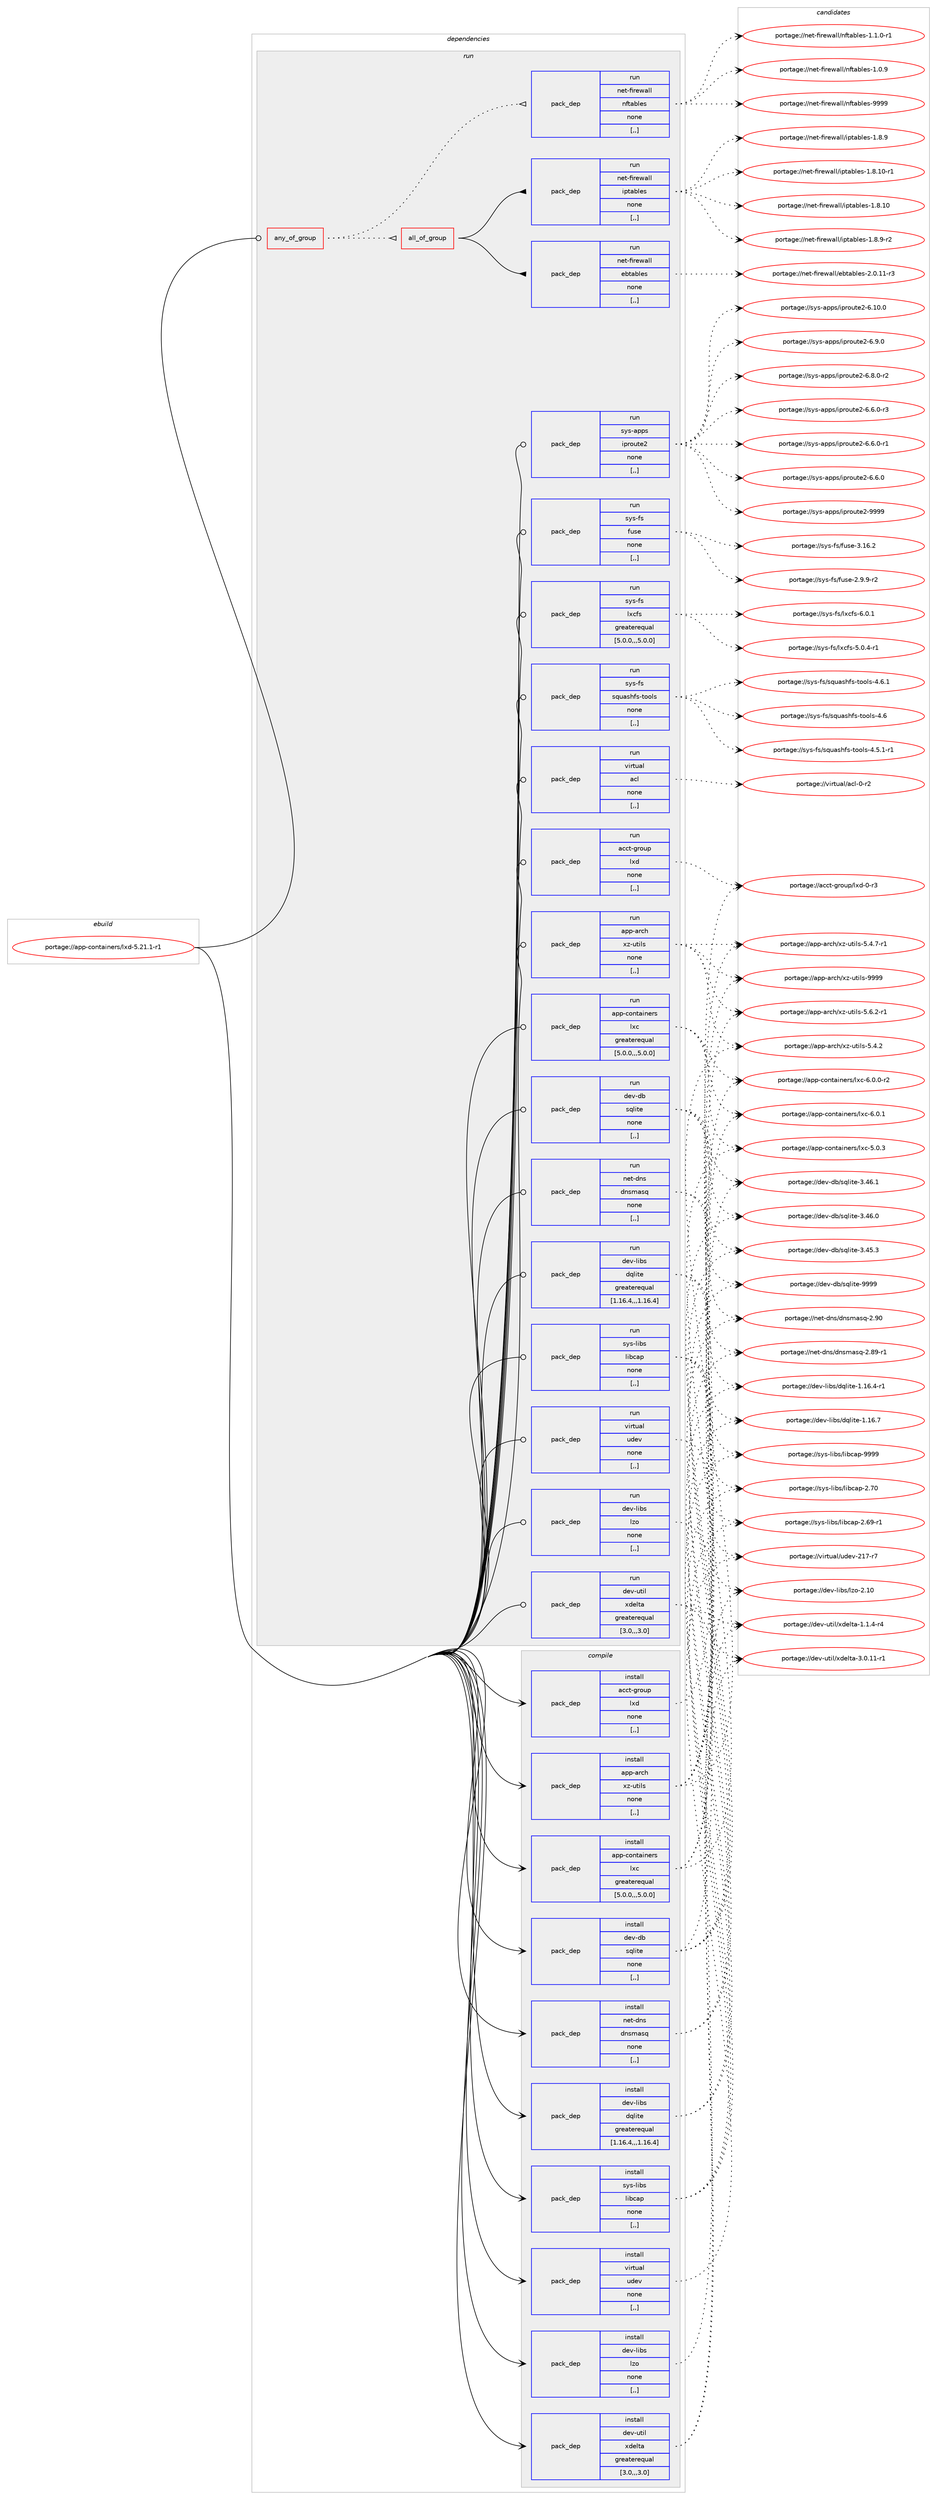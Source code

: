 digraph prolog {

# *************
# Graph options
# *************

newrank=true;
concentrate=true;
compound=true;
graph [rankdir=LR,fontname=Helvetica,fontsize=10,ranksep=1.5];#, ranksep=2.5, nodesep=0.2];
edge  [arrowhead=vee];
node  [fontname=Helvetica,fontsize=10];

# **********
# The ebuild
# **********

subgraph cluster_leftcol {
color=gray;
label=<<i>ebuild</i>>;
id [label="portage://app-containers/lxd-5.21.1-r1", color=red, width=4, href="../app-containers/lxd-5.21.1-r1.svg"];
}

# ****************
# The dependencies
# ****************

subgraph cluster_midcol {
color=gray;
label=<<i>dependencies</i>>;
subgraph cluster_compile {
fillcolor="#eeeeee";
style=filled;
label=<<i>compile</i>>;
subgraph pack368832 {
dependency505528 [label=<<TABLE BORDER="0" CELLBORDER="1" CELLSPACING="0" CELLPADDING="4" WIDTH="220"><TR><TD ROWSPAN="6" CELLPADDING="30">pack_dep</TD></TR><TR><TD WIDTH="110">install</TD></TR><TR><TD>acct-group</TD></TR><TR><TD>lxd</TD></TR><TR><TD>none</TD></TR><TR><TD>[,,]</TD></TR></TABLE>>, shape=none, color=blue];
}
id:e -> dependency505528:w [weight=20,style="solid",arrowhead="vee"];
subgraph pack368833 {
dependency505529 [label=<<TABLE BORDER="0" CELLBORDER="1" CELLSPACING="0" CELLPADDING="4" WIDTH="220"><TR><TD ROWSPAN="6" CELLPADDING="30">pack_dep</TD></TR><TR><TD WIDTH="110">install</TD></TR><TR><TD>app-arch</TD></TR><TR><TD>xz-utils</TD></TR><TR><TD>none</TD></TR><TR><TD>[,,]</TD></TR></TABLE>>, shape=none, color=blue];
}
id:e -> dependency505529:w [weight=20,style="solid",arrowhead="vee"];
subgraph pack368834 {
dependency505530 [label=<<TABLE BORDER="0" CELLBORDER="1" CELLSPACING="0" CELLPADDING="4" WIDTH="220"><TR><TD ROWSPAN="6" CELLPADDING="30">pack_dep</TD></TR><TR><TD WIDTH="110">install</TD></TR><TR><TD>app-containers</TD></TR><TR><TD>lxc</TD></TR><TR><TD>greaterequal</TD></TR><TR><TD>[5.0.0,,,5.0.0]</TD></TR></TABLE>>, shape=none, color=blue];
}
id:e -> dependency505530:w [weight=20,style="solid",arrowhead="vee"];
subgraph pack368835 {
dependency505531 [label=<<TABLE BORDER="0" CELLBORDER="1" CELLSPACING="0" CELLPADDING="4" WIDTH="220"><TR><TD ROWSPAN="6" CELLPADDING="30">pack_dep</TD></TR><TR><TD WIDTH="110">install</TD></TR><TR><TD>dev-db</TD></TR><TR><TD>sqlite</TD></TR><TR><TD>none</TD></TR><TR><TD>[,,]</TD></TR></TABLE>>, shape=none, color=blue];
}
id:e -> dependency505531:w [weight=20,style="solid",arrowhead="vee"];
subgraph pack368836 {
dependency505532 [label=<<TABLE BORDER="0" CELLBORDER="1" CELLSPACING="0" CELLPADDING="4" WIDTH="220"><TR><TD ROWSPAN="6" CELLPADDING="30">pack_dep</TD></TR><TR><TD WIDTH="110">install</TD></TR><TR><TD>dev-libs</TD></TR><TR><TD>dqlite</TD></TR><TR><TD>greaterequal</TD></TR><TR><TD>[1.16.4,,,1.16.4]</TD></TR></TABLE>>, shape=none, color=blue];
}
id:e -> dependency505532:w [weight=20,style="solid",arrowhead="vee"];
subgraph pack368837 {
dependency505533 [label=<<TABLE BORDER="0" CELLBORDER="1" CELLSPACING="0" CELLPADDING="4" WIDTH="220"><TR><TD ROWSPAN="6" CELLPADDING="30">pack_dep</TD></TR><TR><TD WIDTH="110">install</TD></TR><TR><TD>dev-libs</TD></TR><TR><TD>lzo</TD></TR><TR><TD>none</TD></TR><TR><TD>[,,]</TD></TR></TABLE>>, shape=none, color=blue];
}
id:e -> dependency505533:w [weight=20,style="solid",arrowhead="vee"];
subgraph pack368838 {
dependency505534 [label=<<TABLE BORDER="0" CELLBORDER="1" CELLSPACING="0" CELLPADDING="4" WIDTH="220"><TR><TD ROWSPAN="6" CELLPADDING="30">pack_dep</TD></TR><TR><TD WIDTH="110">install</TD></TR><TR><TD>dev-util</TD></TR><TR><TD>xdelta</TD></TR><TR><TD>greaterequal</TD></TR><TR><TD>[3.0,,,3.0]</TD></TR></TABLE>>, shape=none, color=blue];
}
id:e -> dependency505534:w [weight=20,style="solid",arrowhead="vee"];
subgraph pack368839 {
dependency505535 [label=<<TABLE BORDER="0" CELLBORDER="1" CELLSPACING="0" CELLPADDING="4" WIDTH="220"><TR><TD ROWSPAN="6" CELLPADDING="30">pack_dep</TD></TR><TR><TD WIDTH="110">install</TD></TR><TR><TD>net-dns</TD></TR><TR><TD>dnsmasq</TD></TR><TR><TD>none</TD></TR><TR><TD>[,,]</TD></TR></TABLE>>, shape=none, color=blue];
}
id:e -> dependency505535:w [weight=20,style="solid",arrowhead="vee"];
subgraph pack368840 {
dependency505536 [label=<<TABLE BORDER="0" CELLBORDER="1" CELLSPACING="0" CELLPADDING="4" WIDTH="220"><TR><TD ROWSPAN="6" CELLPADDING="30">pack_dep</TD></TR><TR><TD WIDTH="110">install</TD></TR><TR><TD>sys-libs</TD></TR><TR><TD>libcap</TD></TR><TR><TD>none</TD></TR><TR><TD>[,,]</TD></TR></TABLE>>, shape=none, color=blue];
}
id:e -> dependency505536:w [weight=20,style="solid",arrowhead="vee"];
subgraph pack368841 {
dependency505537 [label=<<TABLE BORDER="0" CELLBORDER="1" CELLSPACING="0" CELLPADDING="4" WIDTH="220"><TR><TD ROWSPAN="6" CELLPADDING="30">pack_dep</TD></TR><TR><TD WIDTH="110">install</TD></TR><TR><TD>virtual</TD></TR><TR><TD>udev</TD></TR><TR><TD>none</TD></TR><TR><TD>[,,]</TD></TR></TABLE>>, shape=none, color=blue];
}
id:e -> dependency505537:w [weight=20,style="solid",arrowhead="vee"];
}
subgraph cluster_compileandrun {
fillcolor="#eeeeee";
style=filled;
label=<<i>compile and run</i>>;
}
subgraph cluster_run {
fillcolor="#eeeeee";
style=filled;
label=<<i>run</i>>;
subgraph any3434 {
dependency505538 [label=<<TABLE BORDER="0" CELLBORDER="1" CELLSPACING="0" CELLPADDING="4"><TR><TD CELLPADDING="10">any_of_group</TD></TR></TABLE>>, shape=none, color=red];subgraph pack368842 {
dependency505539 [label=<<TABLE BORDER="0" CELLBORDER="1" CELLSPACING="0" CELLPADDING="4" WIDTH="220"><TR><TD ROWSPAN="6" CELLPADDING="30">pack_dep</TD></TR><TR><TD WIDTH="110">run</TD></TR><TR><TD>net-firewall</TD></TR><TR><TD>nftables</TD></TR><TR><TD>none</TD></TR><TR><TD>[,,]</TD></TR></TABLE>>, shape=none, color=blue];
}
dependency505538:e -> dependency505539:w [weight=20,style="dotted",arrowhead="oinv"];
subgraph all234 {
dependency505540 [label=<<TABLE BORDER="0" CELLBORDER="1" CELLSPACING="0" CELLPADDING="4"><TR><TD CELLPADDING="10">all_of_group</TD></TR></TABLE>>, shape=none, color=red];subgraph pack368843 {
dependency505541 [label=<<TABLE BORDER="0" CELLBORDER="1" CELLSPACING="0" CELLPADDING="4" WIDTH="220"><TR><TD ROWSPAN="6" CELLPADDING="30">pack_dep</TD></TR><TR><TD WIDTH="110">run</TD></TR><TR><TD>net-firewall</TD></TR><TR><TD>ebtables</TD></TR><TR><TD>none</TD></TR><TR><TD>[,,]</TD></TR></TABLE>>, shape=none, color=blue];
}
dependency505540:e -> dependency505541:w [weight=20,style="solid",arrowhead="inv"];
subgraph pack368844 {
dependency505542 [label=<<TABLE BORDER="0" CELLBORDER="1" CELLSPACING="0" CELLPADDING="4" WIDTH="220"><TR><TD ROWSPAN="6" CELLPADDING="30">pack_dep</TD></TR><TR><TD WIDTH="110">run</TD></TR><TR><TD>net-firewall</TD></TR><TR><TD>iptables</TD></TR><TR><TD>none</TD></TR><TR><TD>[,,]</TD></TR></TABLE>>, shape=none, color=blue];
}
dependency505540:e -> dependency505542:w [weight=20,style="solid",arrowhead="inv"];
}
dependency505538:e -> dependency505540:w [weight=20,style="dotted",arrowhead="oinv"];
}
id:e -> dependency505538:w [weight=20,style="solid",arrowhead="odot"];
subgraph pack368845 {
dependency505543 [label=<<TABLE BORDER="0" CELLBORDER="1" CELLSPACING="0" CELLPADDING="4" WIDTH="220"><TR><TD ROWSPAN="6" CELLPADDING="30">pack_dep</TD></TR><TR><TD WIDTH="110">run</TD></TR><TR><TD>acct-group</TD></TR><TR><TD>lxd</TD></TR><TR><TD>none</TD></TR><TR><TD>[,,]</TD></TR></TABLE>>, shape=none, color=blue];
}
id:e -> dependency505543:w [weight=20,style="solid",arrowhead="odot"];
subgraph pack368846 {
dependency505544 [label=<<TABLE BORDER="0" CELLBORDER="1" CELLSPACING="0" CELLPADDING="4" WIDTH="220"><TR><TD ROWSPAN="6" CELLPADDING="30">pack_dep</TD></TR><TR><TD WIDTH="110">run</TD></TR><TR><TD>app-arch</TD></TR><TR><TD>xz-utils</TD></TR><TR><TD>none</TD></TR><TR><TD>[,,]</TD></TR></TABLE>>, shape=none, color=blue];
}
id:e -> dependency505544:w [weight=20,style="solid",arrowhead="odot"];
subgraph pack368847 {
dependency505545 [label=<<TABLE BORDER="0" CELLBORDER="1" CELLSPACING="0" CELLPADDING="4" WIDTH="220"><TR><TD ROWSPAN="6" CELLPADDING="30">pack_dep</TD></TR><TR><TD WIDTH="110">run</TD></TR><TR><TD>app-containers</TD></TR><TR><TD>lxc</TD></TR><TR><TD>greaterequal</TD></TR><TR><TD>[5.0.0,,,5.0.0]</TD></TR></TABLE>>, shape=none, color=blue];
}
id:e -> dependency505545:w [weight=20,style="solid",arrowhead="odot"];
subgraph pack368848 {
dependency505546 [label=<<TABLE BORDER="0" CELLBORDER="1" CELLSPACING="0" CELLPADDING="4" WIDTH="220"><TR><TD ROWSPAN="6" CELLPADDING="30">pack_dep</TD></TR><TR><TD WIDTH="110">run</TD></TR><TR><TD>dev-db</TD></TR><TR><TD>sqlite</TD></TR><TR><TD>none</TD></TR><TR><TD>[,,]</TD></TR></TABLE>>, shape=none, color=blue];
}
id:e -> dependency505546:w [weight=20,style="solid",arrowhead="odot"];
subgraph pack368849 {
dependency505547 [label=<<TABLE BORDER="0" CELLBORDER="1" CELLSPACING="0" CELLPADDING="4" WIDTH="220"><TR><TD ROWSPAN="6" CELLPADDING="30">pack_dep</TD></TR><TR><TD WIDTH="110">run</TD></TR><TR><TD>dev-libs</TD></TR><TR><TD>dqlite</TD></TR><TR><TD>greaterequal</TD></TR><TR><TD>[1.16.4,,,1.16.4]</TD></TR></TABLE>>, shape=none, color=blue];
}
id:e -> dependency505547:w [weight=20,style="solid",arrowhead="odot"];
subgraph pack368850 {
dependency505548 [label=<<TABLE BORDER="0" CELLBORDER="1" CELLSPACING="0" CELLPADDING="4" WIDTH="220"><TR><TD ROWSPAN="6" CELLPADDING="30">pack_dep</TD></TR><TR><TD WIDTH="110">run</TD></TR><TR><TD>dev-libs</TD></TR><TR><TD>lzo</TD></TR><TR><TD>none</TD></TR><TR><TD>[,,]</TD></TR></TABLE>>, shape=none, color=blue];
}
id:e -> dependency505548:w [weight=20,style="solid",arrowhead="odot"];
subgraph pack368851 {
dependency505549 [label=<<TABLE BORDER="0" CELLBORDER="1" CELLSPACING="0" CELLPADDING="4" WIDTH="220"><TR><TD ROWSPAN="6" CELLPADDING="30">pack_dep</TD></TR><TR><TD WIDTH="110">run</TD></TR><TR><TD>dev-util</TD></TR><TR><TD>xdelta</TD></TR><TR><TD>greaterequal</TD></TR><TR><TD>[3.0,,,3.0]</TD></TR></TABLE>>, shape=none, color=blue];
}
id:e -> dependency505549:w [weight=20,style="solid",arrowhead="odot"];
subgraph pack368852 {
dependency505550 [label=<<TABLE BORDER="0" CELLBORDER="1" CELLSPACING="0" CELLPADDING="4" WIDTH="220"><TR><TD ROWSPAN="6" CELLPADDING="30">pack_dep</TD></TR><TR><TD WIDTH="110">run</TD></TR><TR><TD>net-dns</TD></TR><TR><TD>dnsmasq</TD></TR><TR><TD>none</TD></TR><TR><TD>[,,]</TD></TR></TABLE>>, shape=none, color=blue];
}
id:e -> dependency505550:w [weight=20,style="solid",arrowhead="odot"];
subgraph pack368853 {
dependency505551 [label=<<TABLE BORDER="0" CELLBORDER="1" CELLSPACING="0" CELLPADDING="4" WIDTH="220"><TR><TD ROWSPAN="6" CELLPADDING="30">pack_dep</TD></TR><TR><TD WIDTH="110">run</TD></TR><TR><TD>sys-apps</TD></TR><TR><TD>iproute2</TD></TR><TR><TD>none</TD></TR><TR><TD>[,,]</TD></TR></TABLE>>, shape=none, color=blue];
}
id:e -> dependency505551:w [weight=20,style="solid",arrowhead="odot"];
subgraph pack368854 {
dependency505552 [label=<<TABLE BORDER="0" CELLBORDER="1" CELLSPACING="0" CELLPADDING="4" WIDTH="220"><TR><TD ROWSPAN="6" CELLPADDING="30">pack_dep</TD></TR><TR><TD WIDTH="110">run</TD></TR><TR><TD>sys-fs</TD></TR><TR><TD>fuse</TD></TR><TR><TD>none</TD></TR><TR><TD>[,,]</TD></TR></TABLE>>, shape=none, color=blue];
}
id:e -> dependency505552:w [weight=20,style="solid",arrowhead="odot"];
subgraph pack368855 {
dependency505553 [label=<<TABLE BORDER="0" CELLBORDER="1" CELLSPACING="0" CELLPADDING="4" WIDTH="220"><TR><TD ROWSPAN="6" CELLPADDING="30">pack_dep</TD></TR><TR><TD WIDTH="110">run</TD></TR><TR><TD>sys-fs</TD></TR><TR><TD>lxcfs</TD></TR><TR><TD>greaterequal</TD></TR><TR><TD>[5.0.0,,,5.0.0]</TD></TR></TABLE>>, shape=none, color=blue];
}
id:e -> dependency505553:w [weight=20,style="solid",arrowhead="odot"];
subgraph pack368856 {
dependency505554 [label=<<TABLE BORDER="0" CELLBORDER="1" CELLSPACING="0" CELLPADDING="4" WIDTH="220"><TR><TD ROWSPAN="6" CELLPADDING="30">pack_dep</TD></TR><TR><TD WIDTH="110">run</TD></TR><TR><TD>sys-fs</TD></TR><TR><TD>squashfs-tools</TD></TR><TR><TD>none</TD></TR><TR><TD>[,,]</TD></TR></TABLE>>, shape=none, color=blue];
}
id:e -> dependency505554:w [weight=20,style="solid",arrowhead="odot"];
subgraph pack368857 {
dependency505555 [label=<<TABLE BORDER="0" CELLBORDER="1" CELLSPACING="0" CELLPADDING="4" WIDTH="220"><TR><TD ROWSPAN="6" CELLPADDING="30">pack_dep</TD></TR><TR><TD WIDTH="110">run</TD></TR><TR><TD>sys-libs</TD></TR><TR><TD>libcap</TD></TR><TR><TD>none</TD></TR><TR><TD>[,,]</TD></TR></TABLE>>, shape=none, color=blue];
}
id:e -> dependency505555:w [weight=20,style="solid",arrowhead="odot"];
subgraph pack368858 {
dependency505556 [label=<<TABLE BORDER="0" CELLBORDER="1" CELLSPACING="0" CELLPADDING="4" WIDTH="220"><TR><TD ROWSPAN="6" CELLPADDING="30">pack_dep</TD></TR><TR><TD WIDTH="110">run</TD></TR><TR><TD>virtual</TD></TR><TR><TD>acl</TD></TR><TR><TD>none</TD></TR><TR><TD>[,,]</TD></TR></TABLE>>, shape=none, color=blue];
}
id:e -> dependency505556:w [weight=20,style="solid",arrowhead="odot"];
subgraph pack368859 {
dependency505557 [label=<<TABLE BORDER="0" CELLBORDER="1" CELLSPACING="0" CELLPADDING="4" WIDTH="220"><TR><TD ROWSPAN="6" CELLPADDING="30">pack_dep</TD></TR><TR><TD WIDTH="110">run</TD></TR><TR><TD>virtual</TD></TR><TR><TD>udev</TD></TR><TR><TD>none</TD></TR><TR><TD>[,,]</TD></TR></TABLE>>, shape=none, color=blue];
}
id:e -> dependency505557:w [weight=20,style="solid",arrowhead="odot"];
}
}

# **************
# The candidates
# **************

subgraph cluster_choices {
rank=same;
color=gray;
label=<<i>candidates</i>>;

subgraph choice368832 {
color=black;
nodesep=1;
choice979999116451031141111171124710812010045484511451 [label="portage://acct-group/lxd-0-r3", color=red, width=4,href="../acct-group/lxd-0-r3.svg"];
dependency505528:e -> choice979999116451031141111171124710812010045484511451:w [style=dotted,weight="100"];
}
subgraph choice368833 {
color=black;
nodesep=1;
choice9711211245971149910447120122451171161051081154557575757 [label="portage://app-arch/xz-utils-9999", color=red, width=4,href="../app-arch/xz-utils-9999.svg"];
choice9711211245971149910447120122451171161051081154553465446504511449 [label="portage://app-arch/xz-utils-5.6.2-r1", color=red, width=4,href="../app-arch/xz-utils-5.6.2-r1.svg"];
choice9711211245971149910447120122451171161051081154553465246554511449 [label="portage://app-arch/xz-utils-5.4.7-r1", color=red, width=4,href="../app-arch/xz-utils-5.4.7-r1.svg"];
choice971121124597114991044712012245117116105108115455346524650 [label="portage://app-arch/xz-utils-5.4.2", color=red, width=4,href="../app-arch/xz-utils-5.4.2.svg"];
dependency505529:e -> choice9711211245971149910447120122451171161051081154557575757:w [style=dotted,weight="100"];
dependency505529:e -> choice9711211245971149910447120122451171161051081154553465446504511449:w [style=dotted,weight="100"];
dependency505529:e -> choice9711211245971149910447120122451171161051081154553465246554511449:w [style=dotted,weight="100"];
dependency505529:e -> choice971121124597114991044712012245117116105108115455346524650:w [style=dotted,weight="100"];
}
subgraph choice368834 {
color=black;
nodesep=1;
choice971121124599111110116971051101011141154710812099455446484649 [label="portage://app-containers/lxc-6.0.1", color=red, width=4,href="../app-containers/lxc-6.0.1.svg"];
choice9711211245991111101169710511010111411547108120994554464846484511450 [label="portage://app-containers/lxc-6.0.0-r2", color=red, width=4,href="../app-containers/lxc-6.0.0-r2.svg"];
choice971121124599111110116971051101011141154710812099455346484651 [label="portage://app-containers/lxc-5.0.3", color=red, width=4,href="../app-containers/lxc-5.0.3.svg"];
dependency505530:e -> choice971121124599111110116971051101011141154710812099455446484649:w [style=dotted,weight="100"];
dependency505530:e -> choice9711211245991111101169710511010111411547108120994554464846484511450:w [style=dotted,weight="100"];
dependency505530:e -> choice971121124599111110116971051101011141154710812099455346484651:w [style=dotted,weight="100"];
}
subgraph choice368835 {
color=black;
nodesep=1;
choice1001011184510098471151131081051161014557575757 [label="portage://dev-db/sqlite-9999", color=red, width=4,href="../dev-db/sqlite-9999.svg"];
choice10010111845100984711511310810511610145514652544649 [label="portage://dev-db/sqlite-3.46.1", color=red, width=4,href="../dev-db/sqlite-3.46.1.svg"];
choice10010111845100984711511310810511610145514652544648 [label="portage://dev-db/sqlite-3.46.0", color=red, width=4,href="../dev-db/sqlite-3.46.0.svg"];
choice10010111845100984711511310810511610145514652534651 [label="portage://dev-db/sqlite-3.45.3", color=red, width=4,href="../dev-db/sqlite-3.45.3.svg"];
dependency505531:e -> choice1001011184510098471151131081051161014557575757:w [style=dotted,weight="100"];
dependency505531:e -> choice10010111845100984711511310810511610145514652544649:w [style=dotted,weight="100"];
dependency505531:e -> choice10010111845100984711511310810511610145514652544648:w [style=dotted,weight="100"];
dependency505531:e -> choice10010111845100984711511310810511610145514652534651:w [style=dotted,weight="100"];
}
subgraph choice368836 {
color=black;
nodesep=1;
choice10010111845108105981154710011310810511610145494649544655 [label="portage://dev-libs/dqlite-1.16.7", color=red, width=4,href="../dev-libs/dqlite-1.16.7.svg"];
choice100101118451081059811547100113108105116101454946495446524511449 [label="portage://dev-libs/dqlite-1.16.4-r1", color=red, width=4,href="../dev-libs/dqlite-1.16.4-r1.svg"];
dependency505532:e -> choice10010111845108105981154710011310810511610145494649544655:w [style=dotted,weight="100"];
dependency505532:e -> choice100101118451081059811547100113108105116101454946495446524511449:w [style=dotted,weight="100"];
}
subgraph choice368837 {
color=black;
nodesep=1;
choice1001011184510810598115471081221114550464948 [label="portage://dev-libs/lzo-2.10", color=red, width=4,href="../dev-libs/lzo-2.10.svg"];
dependency505533:e -> choice1001011184510810598115471081221114550464948:w [style=dotted,weight="100"];
}
subgraph choice368838 {
color=black;
nodesep=1;
choice100101118451171161051084712010010110811697455146484649494511449 [label="portage://dev-util/xdelta-3.0.11-r1", color=red, width=4,href="../dev-util/xdelta-3.0.11-r1.svg"];
choice1001011184511711610510847120100101108116974549464946524511452 [label="portage://dev-util/xdelta-1.1.4-r4", color=red, width=4,href="../dev-util/xdelta-1.1.4-r4.svg"];
dependency505534:e -> choice100101118451171161051084712010010110811697455146484649494511449:w [style=dotted,weight="100"];
dependency505534:e -> choice1001011184511711610510847120100101108116974549464946524511452:w [style=dotted,weight="100"];
}
subgraph choice368839 {
color=black;
nodesep=1;
choice1101011164510011011547100110115109971151134550465748 [label="portage://net-dns/dnsmasq-2.90", color=red, width=4,href="../net-dns/dnsmasq-2.90.svg"];
choice11010111645100110115471001101151099711511345504656574511449 [label="portage://net-dns/dnsmasq-2.89-r1", color=red, width=4,href="../net-dns/dnsmasq-2.89-r1.svg"];
dependency505535:e -> choice1101011164510011011547100110115109971151134550465748:w [style=dotted,weight="100"];
dependency505535:e -> choice11010111645100110115471001101151099711511345504656574511449:w [style=dotted,weight="100"];
}
subgraph choice368840 {
color=black;
nodesep=1;
choice1151211154510810598115471081059899971124557575757 [label="portage://sys-libs/libcap-9999", color=red, width=4,href="../sys-libs/libcap-9999.svg"];
choice1151211154510810598115471081059899971124550465548 [label="portage://sys-libs/libcap-2.70", color=red, width=4,href="../sys-libs/libcap-2.70.svg"];
choice11512111545108105981154710810598999711245504654574511449 [label="portage://sys-libs/libcap-2.69-r1", color=red, width=4,href="../sys-libs/libcap-2.69-r1.svg"];
dependency505536:e -> choice1151211154510810598115471081059899971124557575757:w [style=dotted,weight="100"];
dependency505536:e -> choice1151211154510810598115471081059899971124550465548:w [style=dotted,weight="100"];
dependency505536:e -> choice11512111545108105981154710810598999711245504654574511449:w [style=dotted,weight="100"];
}
subgraph choice368841 {
color=black;
nodesep=1;
choice1181051141161179710847117100101118455049554511455 [label="portage://virtual/udev-217-r7", color=red, width=4,href="../virtual/udev-217-r7.svg"];
dependency505537:e -> choice1181051141161179710847117100101118455049554511455:w [style=dotted,weight="100"];
}
subgraph choice368842 {
color=black;
nodesep=1;
choice11010111645102105114101119971081084711010211697981081011154557575757 [label="portage://net-firewall/nftables-9999", color=red, width=4,href="../net-firewall/nftables-9999.svg"];
choice11010111645102105114101119971081084711010211697981081011154549464946484511449 [label="portage://net-firewall/nftables-1.1.0-r1", color=red, width=4,href="../net-firewall/nftables-1.1.0-r1.svg"];
choice1101011164510210511410111997108108471101021169798108101115454946484657 [label="portage://net-firewall/nftables-1.0.9", color=red, width=4,href="../net-firewall/nftables-1.0.9.svg"];
dependency505539:e -> choice11010111645102105114101119971081084711010211697981081011154557575757:w [style=dotted,weight="100"];
dependency505539:e -> choice11010111645102105114101119971081084711010211697981081011154549464946484511449:w [style=dotted,weight="100"];
dependency505539:e -> choice1101011164510210511410111997108108471101021169798108101115454946484657:w [style=dotted,weight="100"];
}
subgraph choice368843 {
color=black;
nodesep=1;
choice110101116451021051141011199710810847101981169798108101115455046484649494511451 [label="portage://net-firewall/ebtables-2.0.11-r3", color=red, width=4,href="../net-firewall/ebtables-2.0.11-r3.svg"];
dependency505541:e -> choice110101116451021051141011199710810847101981169798108101115455046484649494511451:w [style=dotted,weight="100"];
}
subgraph choice368844 {
color=black;
nodesep=1;
choice1101011164510210511410111997108108471051121169798108101115454946564649484511449 [label="portage://net-firewall/iptables-1.8.10-r1", color=red, width=4,href="../net-firewall/iptables-1.8.10-r1.svg"];
choice110101116451021051141011199710810847105112116979810810111545494656464948 [label="portage://net-firewall/iptables-1.8.10", color=red, width=4,href="../net-firewall/iptables-1.8.10.svg"];
choice11010111645102105114101119971081084710511211697981081011154549465646574511450 [label="portage://net-firewall/iptables-1.8.9-r2", color=red, width=4,href="../net-firewall/iptables-1.8.9-r2.svg"];
choice1101011164510210511410111997108108471051121169798108101115454946564657 [label="portage://net-firewall/iptables-1.8.9", color=red, width=4,href="../net-firewall/iptables-1.8.9.svg"];
dependency505542:e -> choice1101011164510210511410111997108108471051121169798108101115454946564649484511449:w [style=dotted,weight="100"];
dependency505542:e -> choice110101116451021051141011199710810847105112116979810810111545494656464948:w [style=dotted,weight="100"];
dependency505542:e -> choice11010111645102105114101119971081084710511211697981081011154549465646574511450:w [style=dotted,weight="100"];
dependency505542:e -> choice1101011164510210511410111997108108471051121169798108101115454946564657:w [style=dotted,weight="100"];
}
subgraph choice368845 {
color=black;
nodesep=1;
choice979999116451031141111171124710812010045484511451 [label="portage://acct-group/lxd-0-r3", color=red, width=4,href="../acct-group/lxd-0-r3.svg"];
dependency505543:e -> choice979999116451031141111171124710812010045484511451:w [style=dotted,weight="100"];
}
subgraph choice368846 {
color=black;
nodesep=1;
choice9711211245971149910447120122451171161051081154557575757 [label="portage://app-arch/xz-utils-9999", color=red, width=4,href="../app-arch/xz-utils-9999.svg"];
choice9711211245971149910447120122451171161051081154553465446504511449 [label="portage://app-arch/xz-utils-5.6.2-r1", color=red, width=4,href="../app-arch/xz-utils-5.6.2-r1.svg"];
choice9711211245971149910447120122451171161051081154553465246554511449 [label="portage://app-arch/xz-utils-5.4.7-r1", color=red, width=4,href="../app-arch/xz-utils-5.4.7-r1.svg"];
choice971121124597114991044712012245117116105108115455346524650 [label="portage://app-arch/xz-utils-5.4.2", color=red, width=4,href="../app-arch/xz-utils-5.4.2.svg"];
dependency505544:e -> choice9711211245971149910447120122451171161051081154557575757:w [style=dotted,weight="100"];
dependency505544:e -> choice9711211245971149910447120122451171161051081154553465446504511449:w [style=dotted,weight="100"];
dependency505544:e -> choice9711211245971149910447120122451171161051081154553465246554511449:w [style=dotted,weight="100"];
dependency505544:e -> choice971121124597114991044712012245117116105108115455346524650:w [style=dotted,weight="100"];
}
subgraph choice368847 {
color=black;
nodesep=1;
choice971121124599111110116971051101011141154710812099455446484649 [label="portage://app-containers/lxc-6.0.1", color=red, width=4,href="../app-containers/lxc-6.0.1.svg"];
choice9711211245991111101169710511010111411547108120994554464846484511450 [label="portage://app-containers/lxc-6.0.0-r2", color=red, width=4,href="../app-containers/lxc-6.0.0-r2.svg"];
choice971121124599111110116971051101011141154710812099455346484651 [label="portage://app-containers/lxc-5.0.3", color=red, width=4,href="../app-containers/lxc-5.0.3.svg"];
dependency505545:e -> choice971121124599111110116971051101011141154710812099455446484649:w [style=dotted,weight="100"];
dependency505545:e -> choice9711211245991111101169710511010111411547108120994554464846484511450:w [style=dotted,weight="100"];
dependency505545:e -> choice971121124599111110116971051101011141154710812099455346484651:w [style=dotted,weight="100"];
}
subgraph choice368848 {
color=black;
nodesep=1;
choice1001011184510098471151131081051161014557575757 [label="portage://dev-db/sqlite-9999", color=red, width=4,href="../dev-db/sqlite-9999.svg"];
choice10010111845100984711511310810511610145514652544649 [label="portage://dev-db/sqlite-3.46.1", color=red, width=4,href="../dev-db/sqlite-3.46.1.svg"];
choice10010111845100984711511310810511610145514652544648 [label="portage://dev-db/sqlite-3.46.0", color=red, width=4,href="../dev-db/sqlite-3.46.0.svg"];
choice10010111845100984711511310810511610145514652534651 [label="portage://dev-db/sqlite-3.45.3", color=red, width=4,href="../dev-db/sqlite-3.45.3.svg"];
dependency505546:e -> choice1001011184510098471151131081051161014557575757:w [style=dotted,weight="100"];
dependency505546:e -> choice10010111845100984711511310810511610145514652544649:w [style=dotted,weight="100"];
dependency505546:e -> choice10010111845100984711511310810511610145514652544648:w [style=dotted,weight="100"];
dependency505546:e -> choice10010111845100984711511310810511610145514652534651:w [style=dotted,weight="100"];
}
subgraph choice368849 {
color=black;
nodesep=1;
choice10010111845108105981154710011310810511610145494649544655 [label="portage://dev-libs/dqlite-1.16.7", color=red, width=4,href="../dev-libs/dqlite-1.16.7.svg"];
choice100101118451081059811547100113108105116101454946495446524511449 [label="portage://dev-libs/dqlite-1.16.4-r1", color=red, width=4,href="../dev-libs/dqlite-1.16.4-r1.svg"];
dependency505547:e -> choice10010111845108105981154710011310810511610145494649544655:w [style=dotted,weight="100"];
dependency505547:e -> choice100101118451081059811547100113108105116101454946495446524511449:w [style=dotted,weight="100"];
}
subgraph choice368850 {
color=black;
nodesep=1;
choice1001011184510810598115471081221114550464948 [label="portage://dev-libs/lzo-2.10", color=red, width=4,href="../dev-libs/lzo-2.10.svg"];
dependency505548:e -> choice1001011184510810598115471081221114550464948:w [style=dotted,weight="100"];
}
subgraph choice368851 {
color=black;
nodesep=1;
choice100101118451171161051084712010010110811697455146484649494511449 [label="portage://dev-util/xdelta-3.0.11-r1", color=red, width=4,href="../dev-util/xdelta-3.0.11-r1.svg"];
choice1001011184511711610510847120100101108116974549464946524511452 [label="portage://dev-util/xdelta-1.1.4-r4", color=red, width=4,href="../dev-util/xdelta-1.1.4-r4.svg"];
dependency505549:e -> choice100101118451171161051084712010010110811697455146484649494511449:w [style=dotted,weight="100"];
dependency505549:e -> choice1001011184511711610510847120100101108116974549464946524511452:w [style=dotted,weight="100"];
}
subgraph choice368852 {
color=black;
nodesep=1;
choice1101011164510011011547100110115109971151134550465748 [label="portage://net-dns/dnsmasq-2.90", color=red, width=4,href="../net-dns/dnsmasq-2.90.svg"];
choice11010111645100110115471001101151099711511345504656574511449 [label="portage://net-dns/dnsmasq-2.89-r1", color=red, width=4,href="../net-dns/dnsmasq-2.89-r1.svg"];
dependency505550:e -> choice1101011164510011011547100110115109971151134550465748:w [style=dotted,weight="100"];
dependency505550:e -> choice11010111645100110115471001101151099711511345504656574511449:w [style=dotted,weight="100"];
}
subgraph choice368853 {
color=black;
nodesep=1;
choice115121115459711211211547105112114111117116101504557575757 [label="portage://sys-apps/iproute2-9999", color=red, width=4,href="../sys-apps/iproute2-9999.svg"];
choice1151211154597112112115471051121141111171161015045544649484648 [label="portage://sys-apps/iproute2-6.10.0", color=red, width=4,href="../sys-apps/iproute2-6.10.0.svg"];
choice11512111545971121121154710511211411111711610150455446574648 [label="portage://sys-apps/iproute2-6.9.0", color=red, width=4,href="../sys-apps/iproute2-6.9.0.svg"];
choice115121115459711211211547105112114111117116101504554465646484511450 [label="portage://sys-apps/iproute2-6.8.0-r2", color=red, width=4,href="../sys-apps/iproute2-6.8.0-r2.svg"];
choice115121115459711211211547105112114111117116101504554465446484511451 [label="portage://sys-apps/iproute2-6.6.0-r3", color=red, width=4,href="../sys-apps/iproute2-6.6.0-r3.svg"];
choice115121115459711211211547105112114111117116101504554465446484511449 [label="portage://sys-apps/iproute2-6.6.0-r1", color=red, width=4,href="../sys-apps/iproute2-6.6.0-r1.svg"];
choice11512111545971121121154710511211411111711610150455446544648 [label="portage://sys-apps/iproute2-6.6.0", color=red, width=4,href="../sys-apps/iproute2-6.6.0.svg"];
dependency505551:e -> choice115121115459711211211547105112114111117116101504557575757:w [style=dotted,weight="100"];
dependency505551:e -> choice1151211154597112112115471051121141111171161015045544649484648:w [style=dotted,weight="100"];
dependency505551:e -> choice11512111545971121121154710511211411111711610150455446574648:w [style=dotted,weight="100"];
dependency505551:e -> choice115121115459711211211547105112114111117116101504554465646484511450:w [style=dotted,weight="100"];
dependency505551:e -> choice115121115459711211211547105112114111117116101504554465446484511451:w [style=dotted,weight="100"];
dependency505551:e -> choice115121115459711211211547105112114111117116101504554465446484511449:w [style=dotted,weight="100"];
dependency505551:e -> choice11512111545971121121154710511211411111711610150455446544648:w [style=dotted,weight="100"];
}
subgraph choice368854 {
color=black;
nodesep=1;
choice115121115451021154710211711510145514649544650 [label="portage://sys-fs/fuse-3.16.2", color=red, width=4,href="../sys-fs/fuse-3.16.2.svg"];
choice11512111545102115471021171151014550465746574511450 [label="portage://sys-fs/fuse-2.9.9-r2", color=red, width=4,href="../sys-fs/fuse-2.9.9-r2.svg"];
dependency505552:e -> choice115121115451021154710211711510145514649544650:w [style=dotted,weight="100"];
dependency505552:e -> choice11512111545102115471021171151014550465746574511450:w [style=dotted,weight="100"];
}
subgraph choice368855 {
color=black;
nodesep=1;
choice115121115451021154710812099102115455446484649 [label="portage://sys-fs/lxcfs-6.0.1", color=red, width=4,href="../sys-fs/lxcfs-6.0.1.svg"];
choice1151211154510211547108120991021154553464846524511449 [label="portage://sys-fs/lxcfs-5.0.4-r1", color=red, width=4,href="../sys-fs/lxcfs-5.0.4-r1.svg"];
dependency505553:e -> choice115121115451021154710812099102115455446484649:w [style=dotted,weight="100"];
dependency505553:e -> choice1151211154510211547108120991021154553464846524511449:w [style=dotted,weight="100"];
}
subgraph choice368856 {
color=black;
nodesep=1;
choice11512111545102115471151131179711510410211545116111111108115455246544649 [label="portage://sys-fs/squashfs-tools-4.6.1", color=red, width=4,href="../sys-fs/squashfs-tools-4.6.1.svg"];
choice1151211154510211547115113117971151041021154511611111110811545524654 [label="portage://sys-fs/squashfs-tools-4.6", color=red, width=4,href="../sys-fs/squashfs-tools-4.6.svg"];
choice115121115451021154711511311797115104102115451161111111081154552465346494511449 [label="portage://sys-fs/squashfs-tools-4.5.1-r1", color=red, width=4,href="../sys-fs/squashfs-tools-4.5.1-r1.svg"];
dependency505554:e -> choice11512111545102115471151131179711510410211545116111111108115455246544649:w [style=dotted,weight="100"];
dependency505554:e -> choice1151211154510211547115113117971151041021154511611111110811545524654:w [style=dotted,weight="100"];
dependency505554:e -> choice115121115451021154711511311797115104102115451161111111081154552465346494511449:w [style=dotted,weight="100"];
}
subgraph choice368857 {
color=black;
nodesep=1;
choice1151211154510810598115471081059899971124557575757 [label="portage://sys-libs/libcap-9999", color=red, width=4,href="../sys-libs/libcap-9999.svg"];
choice1151211154510810598115471081059899971124550465548 [label="portage://sys-libs/libcap-2.70", color=red, width=4,href="../sys-libs/libcap-2.70.svg"];
choice11512111545108105981154710810598999711245504654574511449 [label="portage://sys-libs/libcap-2.69-r1", color=red, width=4,href="../sys-libs/libcap-2.69-r1.svg"];
dependency505555:e -> choice1151211154510810598115471081059899971124557575757:w [style=dotted,weight="100"];
dependency505555:e -> choice1151211154510810598115471081059899971124550465548:w [style=dotted,weight="100"];
dependency505555:e -> choice11512111545108105981154710810598999711245504654574511449:w [style=dotted,weight="100"];
}
subgraph choice368858 {
color=black;
nodesep=1;
choice1181051141161179710847979910845484511450 [label="portage://virtual/acl-0-r2", color=red, width=4,href="../virtual/acl-0-r2.svg"];
dependency505556:e -> choice1181051141161179710847979910845484511450:w [style=dotted,weight="100"];
}
subgraph choice368859 {
color=black;
nodesep=1;
choice1181051141161179710847117100101118455049554511455 [label="portage://virtual/udev-217-r7", color=red, width=4,href="../virtual/udev-217-r7.svg"];
dependency505557:e -> choice1181051141161179710847117100101118455049554511455:w [style=dotted,weight="100"];
}
}

}
